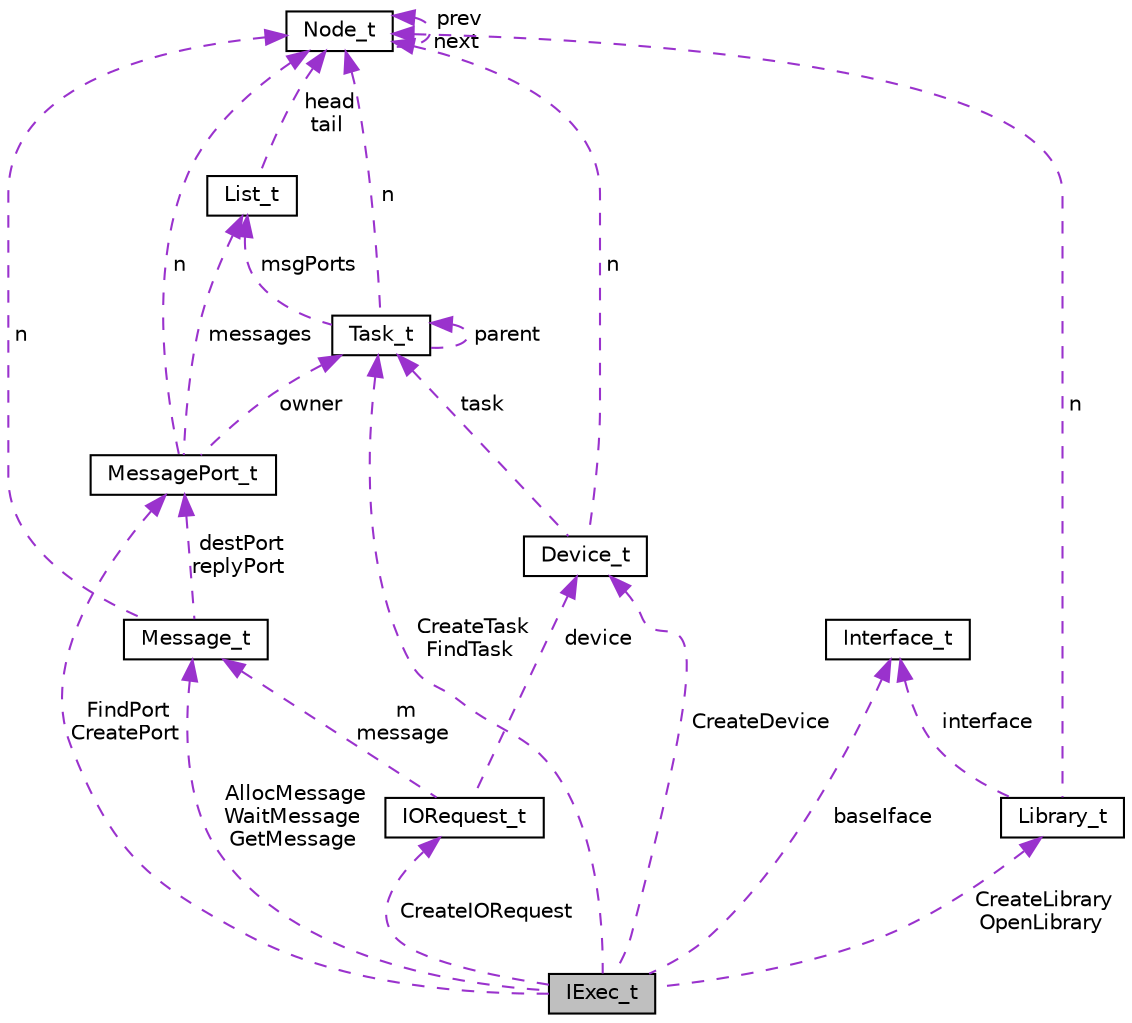 digraph "IExec_t"
{
  edge [fontname="Helvetica",fontsize="10",labelfontname="Helvetica",labelfontsize="10"];
  node [fontname="Helvetica",fontsize="10",shape=record];
  Node1 [label="IExec_t",height=0.2,width=0.4,color="black", fillcolor="grey75", style="filled", fontcolor="black"];
  Node2 -> Node1 [dir="back",color="darkorchid3",fontsize="10",style="dashed",label=" AllocMessage\nWaitMessage\nGetMessage" ,fontname="Helvetica"];
  Node2 [label="Message_t",height=0.2,width=0.4,color="black", fillcolor="white", style="filled",URL="$structMessage__t.html",tooltip="A message to be passed to a message port. "];
  Node3 -> Node2 [dir="back",color="darkorchid3",fontsize="10",style="dashed",label=" n" ,fontname="Helvetica"];
  Node3 [label="Node_t",height=0.2,width=0.4,color="black", fillcolor="white", style="filled",URL="$structNode__t.html",tooltip="A node in a doubly linked list. "];
  Node3 -> Node3 [dir="back",color="darkorchid3",fontsize="10",style="dashed",label=" prev\nnext" ,fontname="Helvetica"];
  Node4 -> Node2 [dir="back",color="darkorchid3",fontsize="10",style="dashed",label=" destPort\nreplyPort" ,fontname="Helvetica"];
  Node4 [label="MessagePort_t",height=0.2,width=0.4,color="black", fillcolor="white", style="filled",URL="$structMessagePort__t.html",tooltip="Facilitates passing of messages between tasks. "];
  Node5 -> Node4 [dir="back",color="darkorchid3",fontsize="10",style="dashed",label=" messages" ,fontname="Helvetica"];
  Node5 [label="List_t",height=0.2,width=0.4,color="black", fillcolor="white", style="filled",URL="$structList__t.html",tooltip="A doubly linked list. "];
  Node3 -> Node5 [dir="back",color="darkorchid3",fontsize="10",style="dashed",label=" head\ntail" ,fontname="Helvetica"];
  Node3 -> Node4 [dir="back",color="darkorchid3",fontsize="10",style="dashed",label=" n" ,fontname="Helvetica"];
  Node6 -> Node4 [dir="back",color="darkorchid3",fontsize="10",style="dashed",label=" owner" ,fontname="Helvetica"];
  Node6 [label="Task_t",height=0.2,width=0.4,color="black", fillcolor="white", style="filled",URL="$structTask__t.html"];
  Node5 -> Node6 [dir="back",color="darkorchid3",fontsize="10",style="dashed",label=" msgPorts" ,fontname="Helvetica"];
  Node3 -> Node6 [dir="back",color="darkorchid3",fontsize="10",style="dashed",label=" n" ,fontname="Helvetica"];
  Node6 -> Node6 [dir="back",color="darkorchid3",fontsize="10",style="dashed",label=" parent" ,fontname="Helvetica"];
  Node7 -> Node1 [dir="back",color="darkorchid3",fontsize="10",style="dashed",label=" CreateLibrary\nOpenLibrary" ,fontname="Helvetica"];
  Node7 [label="Library_t",height=0.2,width=0.4,color="black", fillcolor="white", style="filled",URL="$structLibrary__t.html"];
  Node3 -> Node7 [dir="back",color="darkorchid3",fontsize="10",style="dashed",label=" n" ,fontname="Helvetica"];
  Node8 -> Node7 [dir="back",color="darkorchid3",fontsize="10",style="dashed",label=" interface" ,fontname="Helvetica"];
  Node8 [label="Interface_t",height=0.2,width=0.4,color="black", fillcolor="white", style="filled",URL="$structInterface__t.html"];
  Node8 -> Node1 [dir="back",color="darkorchid3",fontsize="10",style="dashed",label=" baseIface" ,fontname="Helvetica"];
  Node6 -> Node1 [dir="back",color="darkorchid3",fontsize="10",style="dashed",label=" CreateTask\nFindTask" ,fontname="Helvetica"];
  Node9 -> Node1 [dir="back",color="darkorchid3",fontsize="10",style="dashed",label=" CreateIORequest" ,fontname="Helvetica"];
  Node9 [label="IORequest_t",height=0.2,width=0.4,color="black", fillcolor="white", style="filled",URL="$structIORequest__t.html"];
  Node2 -> Node9 [dir="back",color="darkorchid3",fontsize="10",style="dashed",label=" m\nmessage" ,fontname="Helvetica"];
  Node10 -> Node9 [dir="back",color="darkorchid3",fontsize="10",style="dashed",label=" device" ,fontname="Helvetica"];
  Node10 [label="Device_t",height=0.2,width=0.4,color="black", fillcolor="white", style="filled",URL="$structDevice__t.html"];
  Node3 -> Node10 [dir="back",color="darkorchid3",fontsize="10",style="dashed",label=" n" ,fontname="Helvetica"];
  Node6 -> Node10 [dir="back",color="darkorchid3",fontsize="10",style="dashed",label=" task" ,fontname="Helvetica"];
  Node10 -> Node1 [dir="back",color="darkorchid3",fontsize="10",style="dashed",label=" CreateDevice" ,fontname="Helvetica"];
  Node4 -> Node1 [dir="back",color="darkorchid3",fontsize="10",style="dashed",label=" FindPort\nCreatePort" ,fontname="Helvetica"];
}
